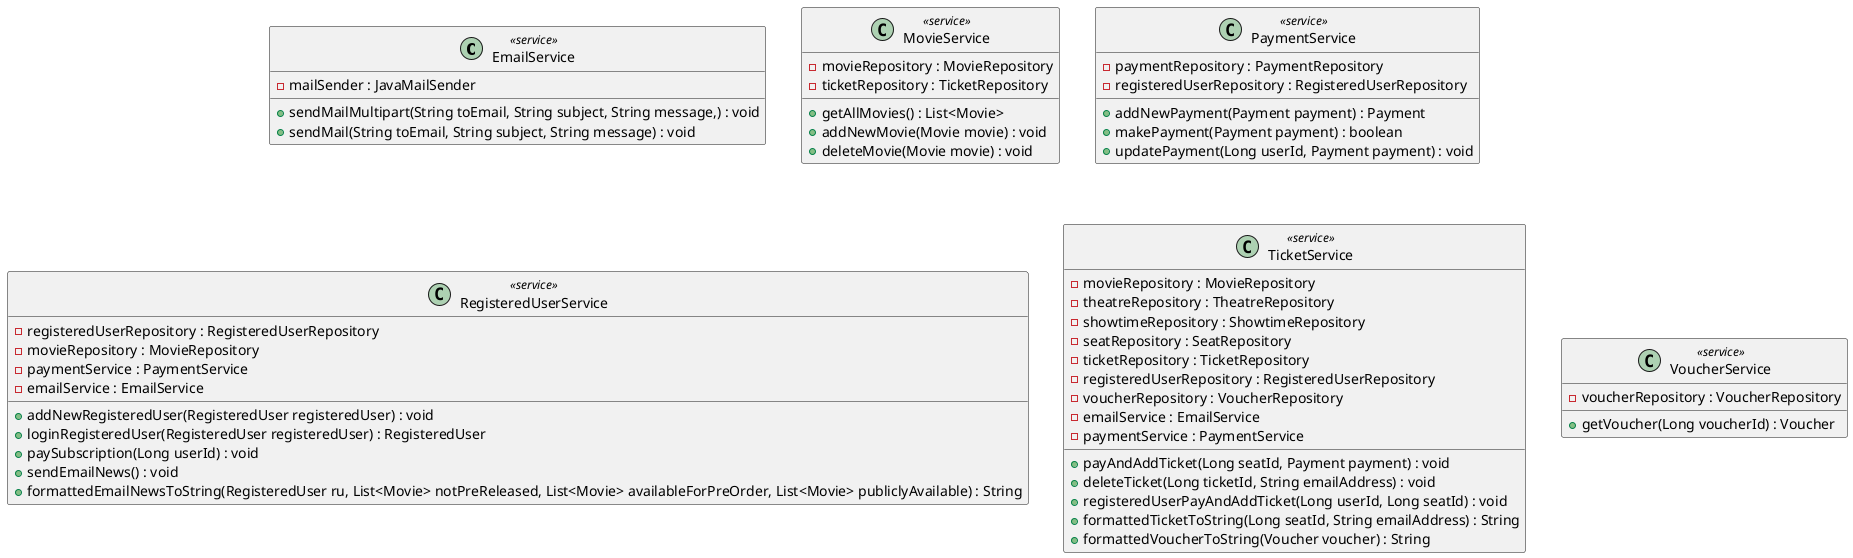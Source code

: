 @startuml ServicePackage

class EmailService <<service>>{
    - mailSender : JavaMailSender
    + sendMailMultipart(String toEmail, String subject, String message,) : void
    + sendMail(String toEmail, String subject, String message) : void
}

class MovieService <<service>> {
    - movieRepository : MovieRepository
    - ticketRepository : TicketRepository
    + getAllMovies() : List<Movie>
    + addNewMovie(Movie movie) : void
    + deleteMovie(Movie movie) : void
}

class PaymentService <<service>> {
    - paymentRepository : PaymentRepository
    - registeredUserRepository : RegisteredUserRepository
    + addNewPayment(Payment payment) : Payment
    + makePayment(Payment payment) : boolean
    + updatePayment(Long userId, Payment payment) : void
}

class RegisteredUserService <<service>> {
    - registeredUserRepository : RegisteredUserRepository
    - movieRepository : MovieRepository
    - paymentService : PaymentService
    - emailService : EmailService
    + addNewRegisteredUser(RegisteredUser registeredUser) : void
    + loginRegisteredUser(RegisteredUser registeredUser) : RegisteredUser
    + paySubscription(Long userId) : void
    + sendEmailNews() : void
    + formattedEmailNewsToString(RegisteredUser ru, List<Movie> notPreReleased, List<Movie> availableForPreOrder, List<Movie> publiclyAvailable) : String
}

class TicketService <<service>> {
    - movieRepository : MovieRepository
    - theatreRepository : TheatreRepository
    - showtimeRepository : ShowtimeRepository
    - seatRepository : SeatRepository
    - ticketRepository : TicketRepository
    - registeredUserRepository : RegisteredUserRepository
    - voucherRepository : VoucherRepository
    - emailService : EmailService
    - paymentService : PaymentService
    + payAndAddTicket(Long seatId, Payment payment) : void
    + deleteTicket(Long ticketId, String emailAddress) : void
    + registeredUserPayAndAddTicket(Long userId, Long seatId) : void
    + formattedTicketToString(Long seatId, String emailAddress) : String
    + formattedVoucherToString(Voucher voucher) : String
}

class VoucherService <<service>> {
    -voucherRepository : VoucherRepository
    + getVoucher(Long voucherId) : Voucher
}



@enduml